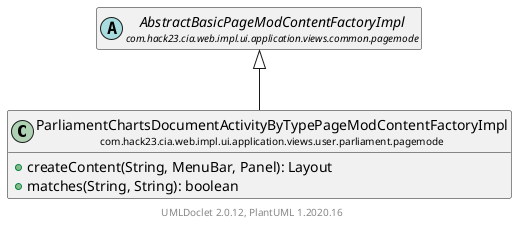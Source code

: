 @startuml
    set namespaceSeparator none
    hide empty fields
    hide empty methods

    class "<size:14>ParliamentChartsDocumentActivityByTypePageModContentFactoryImpl\n<size:10>com.hack23.cia.web.impl.ui.application.views.user.parliament.pagemode" as com.hack23.cia.web.impl.ui.application.views.user.parliament.pagemode.ParliamentChartsDocumentActivityByTypePageModContentFactoryImpl [[ParliamentChartsDocumentActivityByTypePageModContentFactoryImpl.html]] {
        +createContent(String, MenuBar, Panel): Layout
        +matches(String, String): boolean
    }

    abstract class "<size:14>AbstractBasicPageModContentFactoryImpl\n<size:10>com.hack23.cia.web.impl.ui.application.views.common.pagemode" as com.hack23.cia.web.impl.ui.application.views.common.pagemode.AbstractBasicPageModContentFactoryImpl [[../../../common/pagemode/AbstractBasicPageModContentFactoryImpl.html]]

    com.hack23.cia.web.impl.ui.application.views.common.pagemode.AbstractBasicPageModContentFactoryImpl <|-- com.hack23.cia.web.impl.ui.application.views.user.parliament.pagemode.ParliamentChartsDocumentActivityByTypePageModContentFactoryImpl

    center footer UMLDoclet 2.0.12, PlantUML 1.2020.16
@enduml
